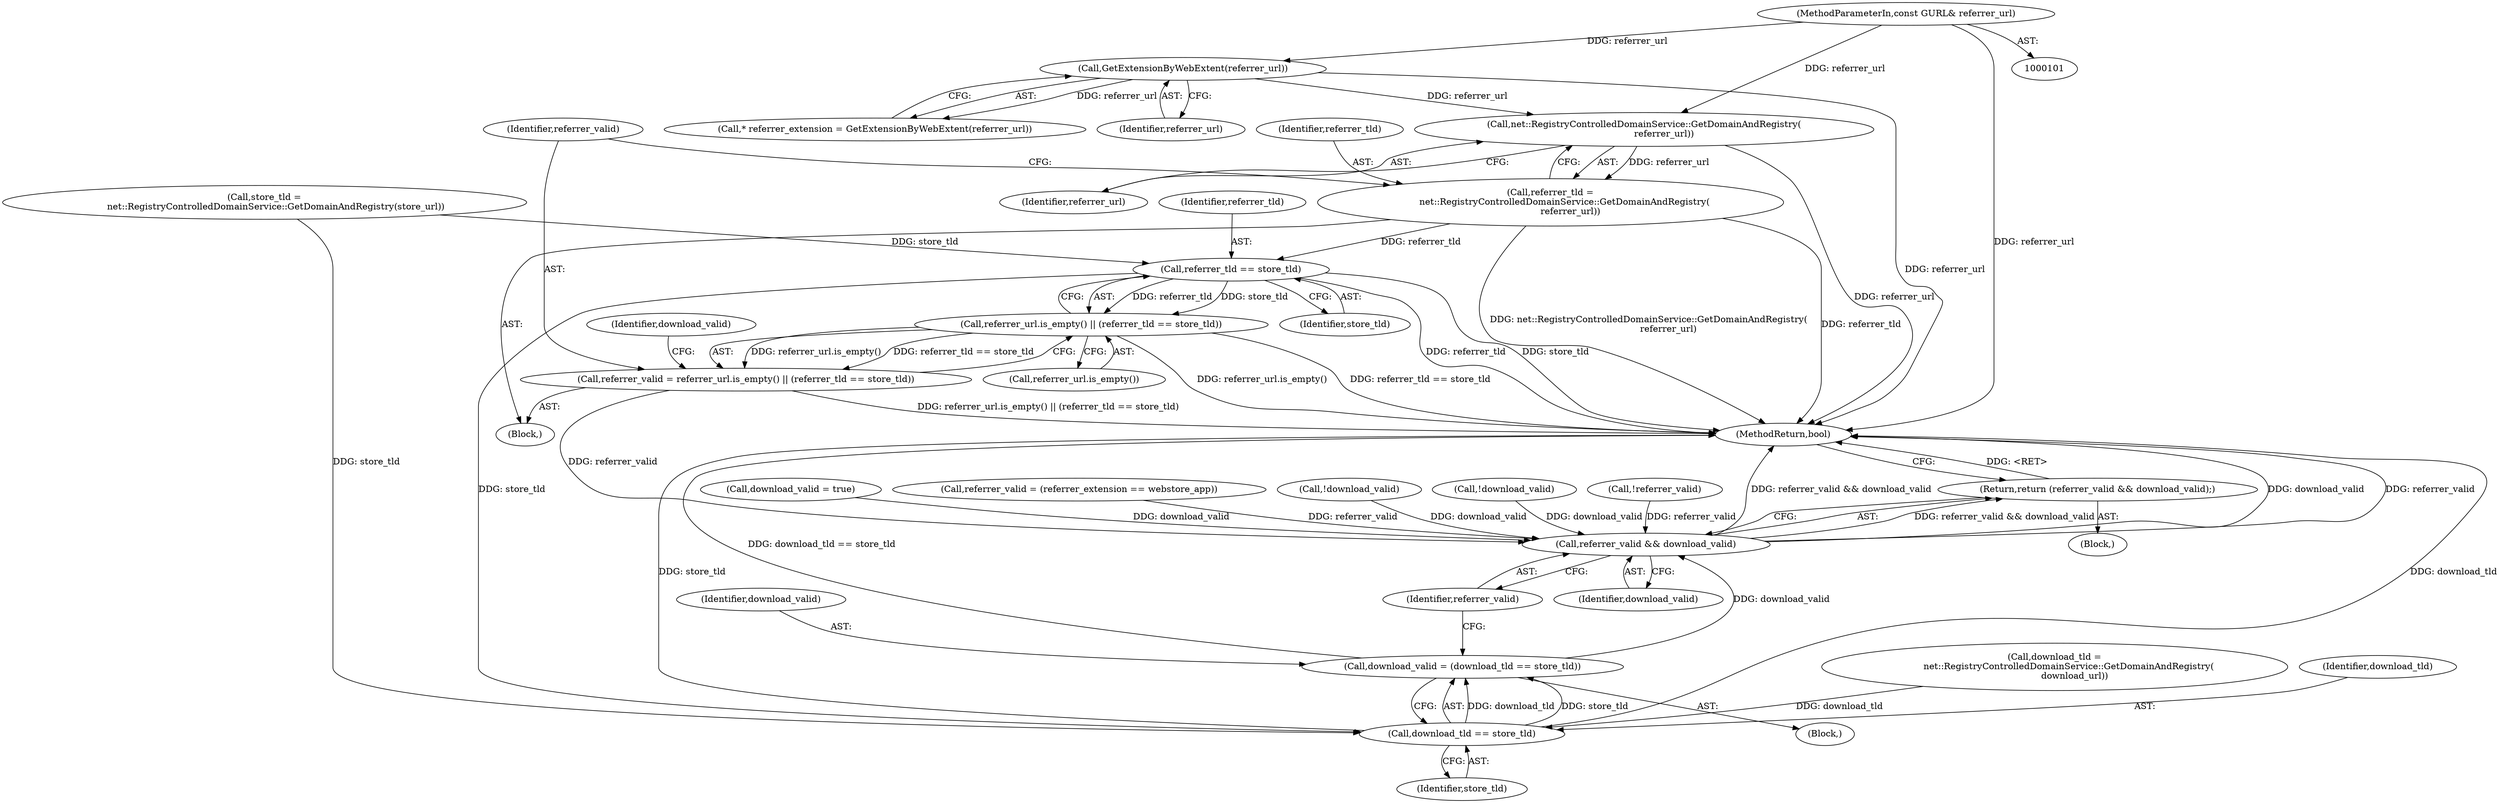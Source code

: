 digraph "0_Chrome_454434f6100cb6a529652a25b5fc181caa7c7f32@API" {
"1000189" [label="(Call,net::RegistryControlledDomainService::GetDomainAndRegistry(\n              referrer_url))"];
"1000124" [label="(Call,GetExtensionByWebExtent(referrer_url))"];
"1000103" [label="(MethodParameterIn,const GURL& referrer_url)"];
"1000187" [label="(Call,referrer_tld =\n          net::RegistryControlledDomainService::GetDomainAndRegistry(\n              referrer_url))"];
"1000195" [label="(Call,referrer_tld == store_tld)"];
"1000193" [label="(Call,referrer_url.is_empty() || (referrer_tld == store_tld))"];
"1000191" [label="(Call,referrer_valid = referrer_url.is_empty() || (referrer_tld == store_tld))"];
"1000213" [label="(Call,referrer_valid && download_valid)"];
"1000212" [label="(Return,return (referrer_valid && download_valid);)"];
"1000209" [label="(Call,download_tld == store_tld)"];
"1000207" [label="(Call,download_valid = (download_tld == store_tld))"];
"1000103" [label="(MethodParameterIn,const GURL& referrer_url)"];
"1000178" [label="(Call,store_tld =\n        net::RegistryControlledDomainService::GetDomainAndRegistry(store_url))"];
"1000194" [label="(Call,referrer_url.is_empty())"];
"1000193" [label="(Call,referrer_url.is_empty() || (referrer_tld == store_tld))"];
"1000207" [label="(Call,download_valid = (download_tld == store_tld))"];
"1000196" [label="(Identifier,referrer_tld)"];
"1000213" [label="(Call,referrer_valid && download_valid)"];
"1000104" [label="(Block,)"];
"1000203" [label="(Call,download_tld =\n          net::RegistryControlledDomainService::GetDomainAndRegistry(\n              download_url))"];
"1000201" [label="(Block,)"];
"1000187" [label="(Call,referrer_tld =\n          net::RegistryControlledDomainService::GetDomainAndRegistry(\n              referrer_url))"];
"1000122" [label="(Call,* referrer_extension = GetExtensionByWebExtent(referrer_url))"];
"1000209" [label="(Call,download_tld == store_tld)"];
"1000163" [label="(Call,download_valid = true)"];
"1000200" [label="(Identifier,download_valid)"];
"1000210" [label="(Identifier,download_tld)"];
"1000131" [label="(Call,referrer_valid = (referrer_extension == webstore_app))"];
"1000190" [label="(Identifier,referrer_url)"];
"1000212" [label="(Return,return (referrer_valid && download_valid);)"];
"1000211" [label="(Identifier,store_tld)"];
"1000197" [label="(Identifier,store_tld)"];
"1000189" [label="(Call,net::RegistryControlledDomainService::GetDomainAndRegistry(\n              referrer_url))"];
"1000214" [label="(Identifier,referrer_valid)"];
"1000195" [label="(Call,referrer_tld == store_tld)"];
"1000215" [label="(Identifier,download_valid)"];
"1000199" [label="(Call,!download_valid)"];
"1000143" [label="(Call,!download_valid)"];
"1000188" [label="(Identifier,referrer_tld)"];
"1000192" [label="(Identifier,referrer_valid)"];
"1000124" [label="(Call,GetExtensionByWebExtent(referrer_url))"];
"1000125" [label="(Identifier,referrer_url)"];
"1000208" [label="(Identifier,download_valid)"];
"1000185" [label="(Block,)"];
"1000183" [label="(Call,!referrer_valid)"];
"1000191" [label="(Call,referrer_valid = referrer_url.is_empty() || (referrer_tld == store_tld))"];
"1000216" [label="(MethodReturn,bool)"];
"1000189" -> "1000187"  [label="AST: "];
"1000189" -> "1000190"  [label="CFG: "];
"1000190" -> "1000189"  [label="AST: "];
"1000187" -> "1000189"  [label="CFG: "];
"1000189" -> "1000216"  [label="DDG: referrer_url"];
"1000189" -> "1000187"  [label="DDG: referrer_url"];
"1000124" -> "1000189"  [label="DDG: referrer_url"];
"1000103" -> "1000189"  [label="DDG: referrer_url"];
"1000124" -> "1000122"  [label="AST: "];
"1000124" -> "1000125"  [label="CFG: "];
"1000125" -> "1000124"  [label="AST: "];
"1000122" -> "1000124"  [label="CFG: "];
"1000124" -> "1000216"  [label="DDG: referrer_url"];
"1000124" -> "1000122"  [label="DDG: referrer_url"];
"1000103" -> "1000124"  [label="DDG: referrer_url"];
"1000103" -> "1000101"  [label="AST: "];
"1000103" -> "1000216"  [label="DDG: referrer_url"];
"1000187" -> "1000185"  [label="AST: "];
"1000188" -> "1000187"  [label="AST: "];
"1000192" -> "1000187"  [label="CFG: "];
"1000187" -> "1000216"  [label="DDG: referrer_tld"];
"1000187" -> "1000216"  [label="DDG: net::RegistryControlledDomainService::GetDomainAndRegistry(\n              referrer_url)"];
"1000187" -> "1000195"  [label="DDG: referrer_tld"];
"1000195" -> "1000193"  [label="AST: "];
"1000195" -> "1000197"  [label="CFG: "];
"1000196" -> "1000195"  [label="AST: "];
"1000197" -> "1000195"  [label="AST: "];
"1000193" -> "1000195"  [label="CFG: "];
"1000195" -> "1000216"  [label="DDG: store_tld"];
"1000195" -> "1000216"  [label="DDG: referrer_tld"];
"1000195" -> "1000193"  [label="DDG: referrer_tld"];
"1000195" -> "1000193"  [label="DDG: store_tld"];
"1000178" -> "1000195"  [label="DDG: store_tld"];
"1000195" -> "1000209"  [label="DDG: store_tld"];
"1000193" -> "1000191"  [label="AST: "];
"1000193" -> "1000194"  [label="CFG: "];
"1000194" -> "1000193"  [label="AST: "];
"1000191" -> "1000193"  [label="CFG: "];
"1000193" -> "1000216"  [label="DDG: referrer_url.is_empty()"];
"1000193" -> "1000216"  [label="DDG: referrer_tld == store_tld"];
"1000193" -> "1000191"  [label="DDG: referrer_url.is_empty()"];
"1000193" -> "1000191"  [label="DDG: referrer_tld == store_tld"];
"1000191" -> "1000185"  [label="AST: "];
"1000192" -> "1000191"  [label="AST: "];
"1000200" -> "1000191"  [label="CFG: "];
"1000191" -> "1000216"  [label="DDG: referrer_url.is_empty() || (referrer_tld == store_tld)"];
"1000191" -> "1000213"  [label="DDG: referrer_valid"];
"1000213" -> "1000212"  [label="AST: "];
"1000213" -> "1000214"  [label="CFG: "];
"1000213" -> "1000215"  [label="CFG: "];
"1000214" -> "1000213"  [label="AST: "];
"1000215" -> "1000213"  [label="AST: "];
"1000212" -> "1000213"  [label="CFG: "];
"1000213" -> "1000216"  [label="DDG: referrer_valid"];
"1000213" -> "1000216"  [label="DDG: referrer_valid && download_valid"];
"1000213" -> "1000216"  [label="DDG: download_valid"];
"1000213" -> "1000212"  [label="DDG: referrer_valid && download_valid"];
"1000131" -> "1000213"  [label="DDG: referrer_valid"];
"1000183" -> "1000213"  [label="DDG: referrer_valid"];
"1000163" -> "1000213"  [label="DDG: download_valid"];
"1000199" -> "1000213"  [label="DDG: download_valid"];
"1000143" -> "1000213"  [label="DDG: download_valid"];
"1000207" -> "1000213"  [label="DDG: download_valid"];
"1000212" -> "1000104"  [label="AST: "];
"1000216" -> "1000212"  [label="CFG: "];
"1000212" -> "1000216"  [label="DDG: <RET>"];
"1000209" -> "1000207"  [label="AST: "];
"1000209" -> "1000211"  [label="CFG: "];
"1000210" -> "1000209"  [label="AST: "];
"1000211" -> "1000209"  [label="AST: "];
"1000207" -> "1000209"  [label="CFG: "];
"1000209" -> "1000216"  [label="DDG: download_tld"];
"1000209" -> "1000216"  [label="DDG: store_tld"];
"1000209" -> "1000207"  [label="DDG: download_tld"];
"1000209" -> "1000207"  [label="DDG: store_tld"];
"1000203" -> "1000209"  [label="DDG: download_tld"];
"1000178" -> "1000209"  [label="DDG: store_tld"];
"1000207" -> "1000201"  [label="AST: "];
"1000208" -> "1000207"  [label="AST: "];
"1000214" -> "1000207"  [label="CFG: "];
"1000207" -> "1000216"  [label="DDG: download_tld == store_tld"];
}

